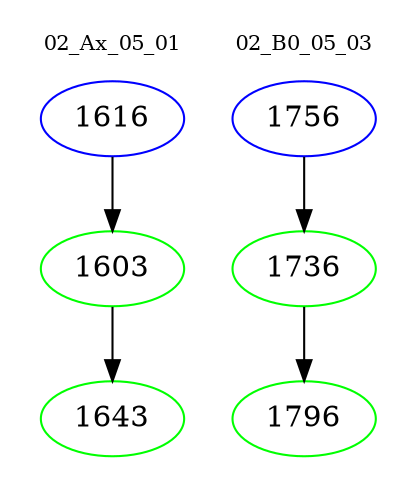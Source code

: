 digraph{
subgraph cluster_0 {
color = white
label = "02_Ax_05_01";
fontsize=10;
T0_1616 [label="1616", color="blue"]
T0_1616 -> T0_1603 [color="black"]
T0_1603 [label="1603", color="green"]
T0_1603 -> T0_1643 [color="black"]
T0_1643 [label="1643", color="green"]
}
subgraph cluster_1 {
color = white
label = "02_B0_05_03";
fontsize=10;
T1_1756 [label="1756", color="blue"]
T1_1756 -> T1_1736 [color="black"]
T1_1736 [label="1736", color="green"]
T1_1736 -> T1_1796 [color="black"]
T1_1796 [label="1796", color="green"]
}
}
